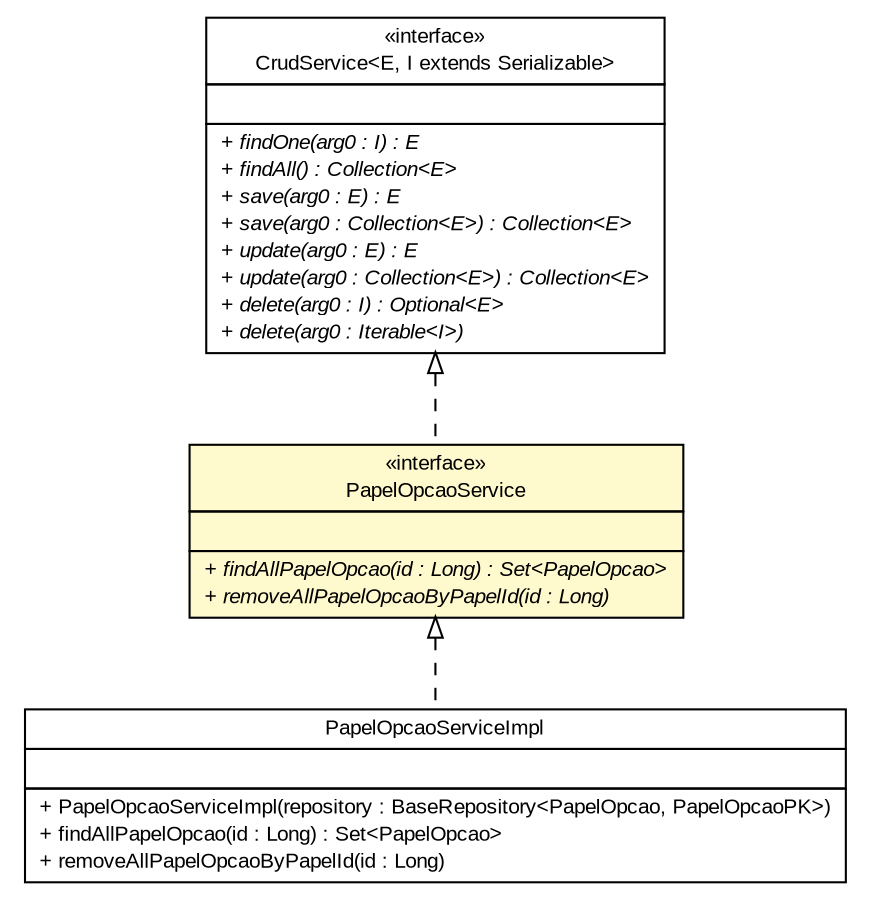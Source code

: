 #!/usr/local/bin/dot
#
# Class diagram 
# Generated by UMLGraph version R5_6 (http://www.umlgraph.org/)
#

digraph G {
	edge [fontname="arial",fontsize=10,labelfontname="arial",labelfontsize=10];
	node [fontname="arial",fontsize=10,shape=plaintext];
	nodesep=0.25;
	ranksep=0.5;
	// br.gov.to.sefaz.seg.business.gestao.service.PapelOpcaoService
	c23434 [label=<<table title="br.gov.to.sefaz.seg.business.gestao.service.PapelOpcaoService" border="0" cellborder="1" cellspacing="0" cellpadding="2" port="p" bgcolor="lemonChiffon" href="./PapelOpcaoService.html">
		<tr><td><table border="0" cellspacing="0" cellpadding="1">
<tr><td align="center" balign="center"> &#171;interface&#187; </td></tr>
<tr><td align="center" balign="center"> PapelOpcaoService </td></tr>
		</table></td></tr>
		<tr><td><table border="0" cellspacing="0" cellpadding="1">
<tr><td align="left" balign="left">  </td></tr>
		</table></td></tr>
		<tr><td><table border="0" cellspacing="0" cellpadding="1">
<tr><td align="left" balign="left"><font face="arial italic" point-size="10.0"> + findAllPapelOpcao(id : Long) : Set&lt;PapelOpcao&gt; </font></td></tr>
<tr><td align="left" balign="left"><font face="arial italic" point-size="10.0"> + removeAllPapelOpcaoByPapelId(id : Long) </font></td></tr>
		</table></td></tr>
		</table>>, URL="./PapelOpcaoService.html", fontname="arial", fontcolor="black", fontsize=10.0];
	// br.gov.to.sefaz.seg.business.gestao.service.impl.PapelOpcaoServiceImpl
	c23468 [label=<<table title="br.gov.to.sefaz.seg.business.gestao.service.impl.PapelOpcaoServiceImpl" border="0" cellborder="1" cellspacing="0" cellpadding="2" port="p" href="./impl/PapelOpcaoServiceImpl.html">
		<tr><td><table border="0" cellspacing="0" cellpadding="1">
<tr><td align="center" balign="center"> PapelOpcaoServiceImpl </td></tr>
		</table></td></tr>
		<tr><td><table border="0" cellspacing="0" cellpadding="1">
<tr><td align="left" balign="left">  </td></tr>
		</table></td></tr>
		<tr><td><table border="0" cellspacing="0" cellpadding="1">
<tr><td align="left" balign="left"> + PapelOpcaoServiceImpl(repository : BaseRepository&lt;PapelOpcao, PapelOpcaoPK&gt;) </td></tr>
<tr><td align="left" balign="left"> + findAllPapelOpcao(id : Long) : Set&lt;PapelOpcao&gt; </td></tr>
<tr><td align="left" balign="left"> + removeAllPapelOpcaoByPapelId(id : Long) </td></tr>
		</table></td></tr>
		</table>>, URL="./impl/PapelOpcaoServiceImpl.html", fontname="arial", fontcolor="black", fontsize=10.0];
	//br.gov.to.sefaz.seg.business.gestao.service.PapelOpcaoService implements br.gov.to.sefaz.business.service.CrudService<E, I extends java.io.Serializable>
	c23573:p -> c23434:p [dir=back,arrowtail=empty,style=dashed];
	//br.gov.to.sefaz.seg.business.gestao.service.impl.PapelOpcaoServiceImpl implements br.gov.to.sefaz.seg.business.gestao.service.PapelOpcaoService
	c23434:p -> c23468:p [dir=back,arrowtail=empty,style=dashed];
	// br.gov.to.sefaz.business.service.CrudService<E, I extends java.io.Serializable>
	c23573 [label=<<table title="br.gov.to.sefaz.business.service.CrudService" border="0" cellborder="1" cellspacing="0" cellpadding="2" port="p" href="http://java.sun.com/j2se/1.4.2/docs/api/br/gov/to/sefaz/business/service/CrudService.html">
		<tr><td><table border="0" cellspacing="0" cellpadding="1">
<tr><td align="center" balign="center"> &#171;interface&#187; </td></tr>
<tr><td align="center" balign="center"> CrudService&lt;E, I extends Serializable&gt; </td></tr>
		</table></td></tr>
		<tr><td><table border="0" cellspacing="0" cellpadding="1">
<tr><td align="left" balign="left">  </td></tr>
		</table></td></tr>
		<tr><td><table border="0" cellspacing="0" cellpadding="1">
<tr><td align="left" balign="left"><font face="arial italic" point-size="10.0"> + findOne(arg0 : I) : E </font></td></tr>
<tr><td align="left" balign="left"><font face="arial italic" point-size="10.0"> + findAll() : Collection&lt;E&gt; </font></td></tr>
<tr><td align="left" balign="left"><font face="arial italic" point-size="10.0"> + save(arg0 : E) : E </font></td></tr>
<tr><td align="left" balign="left"><font face="arial italic" point-size="10.0"> + save(arg0 : Collection&lt;E&gt;) : Collection&lt;E&gt; </font></td></tr>
<tr><td align="left" balign="left"><font face="arial italic" point-size="10.0"> + update(arg0 : E) : E </font></td></tr>
<tr><td align="left" balign="left"><font face="arial italic" point-size="10.0"> + update(arg0 : Collection&lt;E&gt;) : Collection&lt;E&gt; </font></td></tr>
<tr><td align="left" balign="left"><font face="arial italic" point-size="10.0"> + delete(arg0 : I) : Optional&lt;E&gt; </font></td></tr>
<tr><td align="left" balign="left"><font face="arial italic" point-size="10.0"> + delete(arg0 : Iterable&lt;I&gt;) </font></td></tr>
		</table></td></tr>
		</table>>, URL="http://java.sun.com/j2se/1.4.2/docs/api/br/gov/to/sefaz/business/service/CrudService.html", fontname="arial", fontcolor="black", fontsize=10.0];
}

